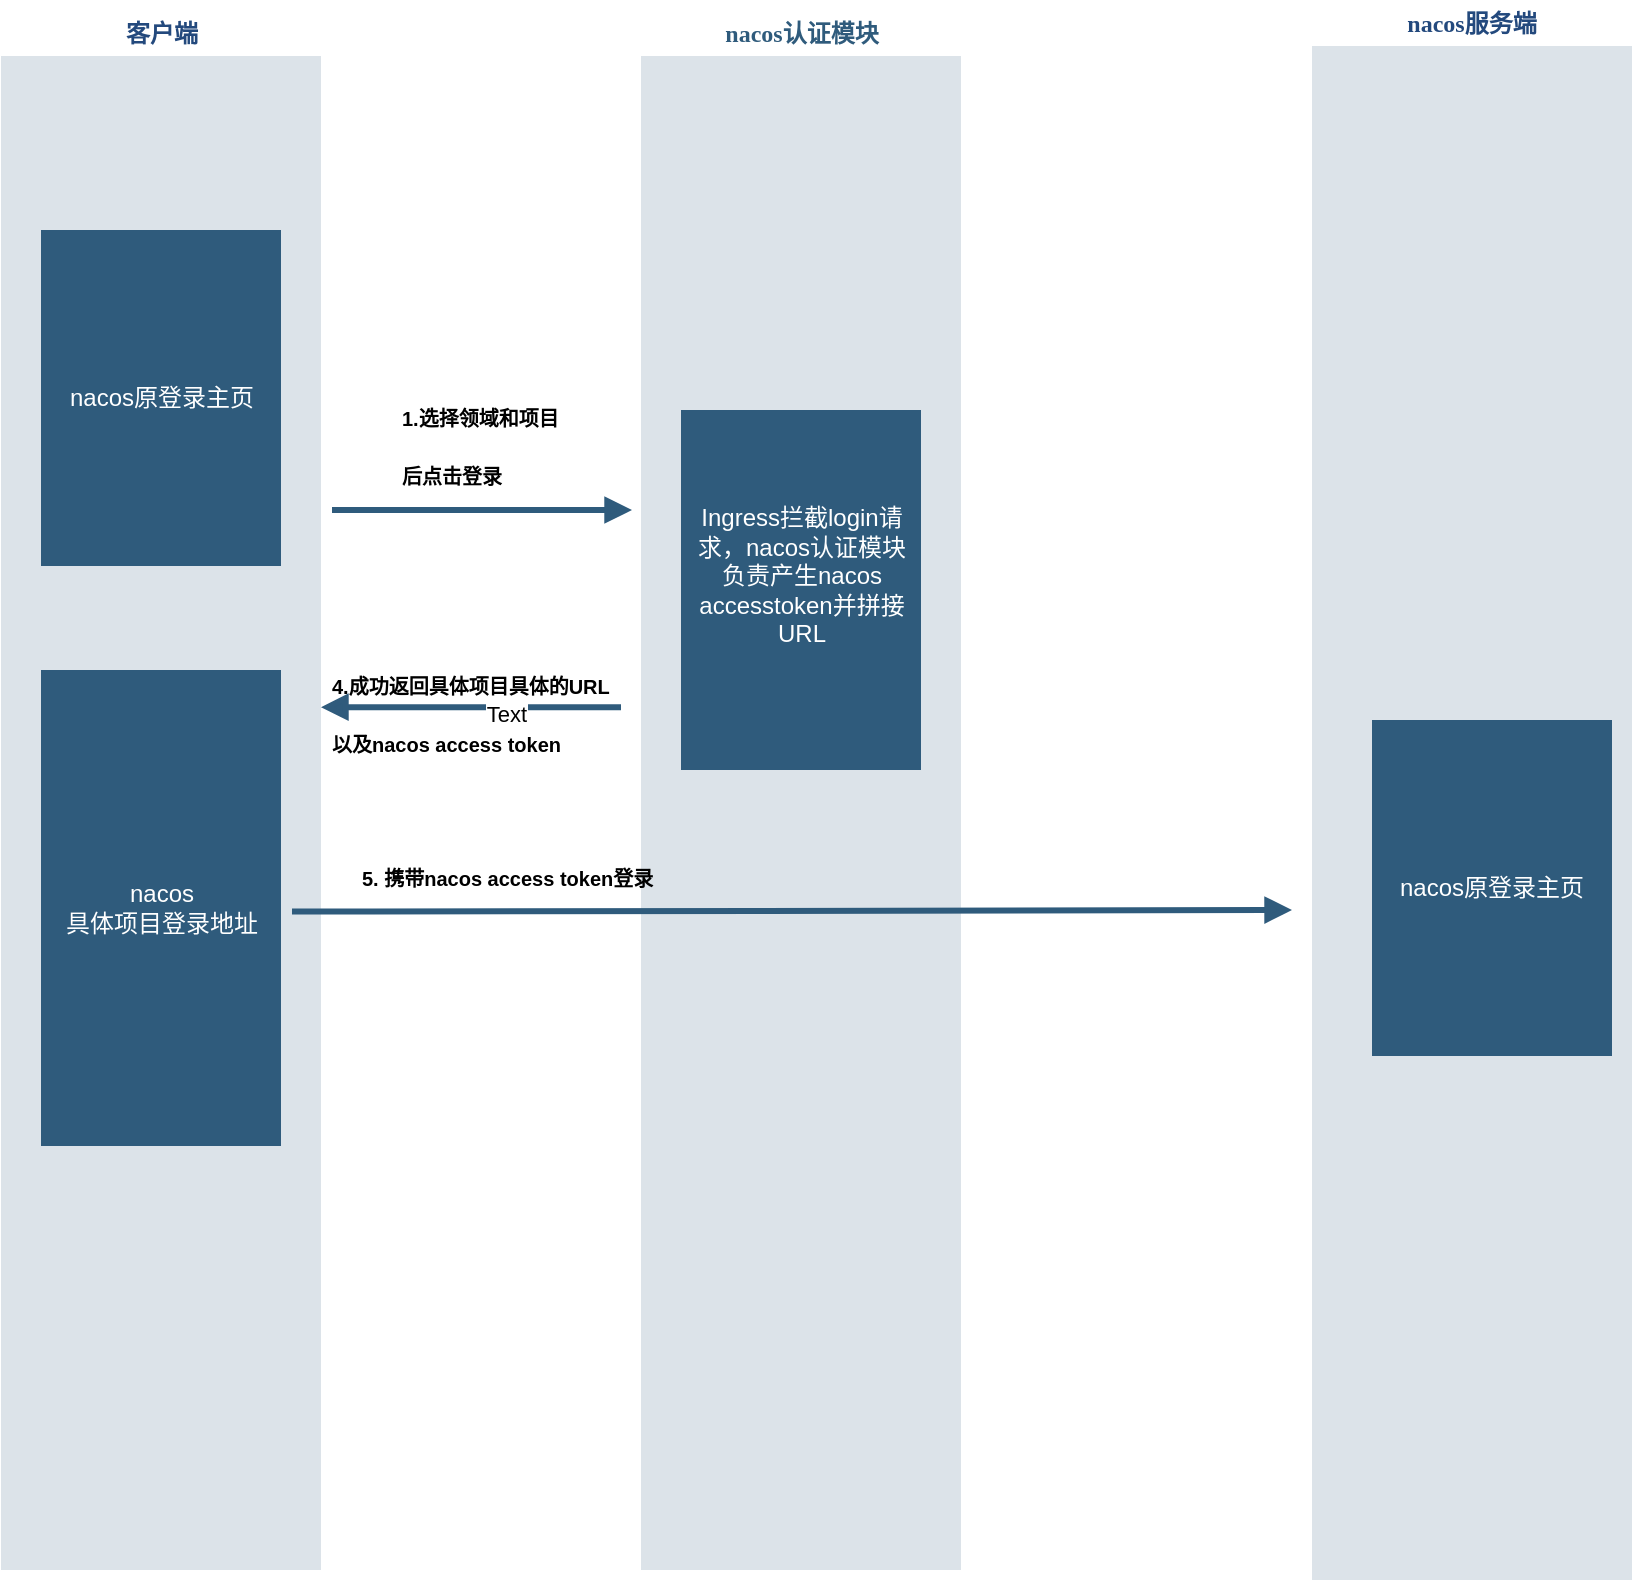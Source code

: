 <mxfile version="21.7.5" type="github">
  <diagram id="07fea595-8f29-1299-0266-81d95cde20df" name="Page-1">
    <mxGraphModel dx="1477" dy="626" grid="1" gridSize="10" guides="1" tooltips="1" connect="1" arrows="1" fold="1" page="1" pageScale="1" pageWidth="1169" pageHeight="827" background="#ffffff" math="0" shadow="0">
      <root>
        <mxCell id="0" />
        <mxCell id="1" parent="0" />
        <mxCell id="170" value="&lt;font color=&quot;#23497d&quot;&gt;客户端&lt;/font&gt;" style="swimlane;whiteSpace=wrap;fillColor=none;swimlaneFillColor=#BAC8D3;fontColor=#2F5B7C;fontFamily=Tahoma;html=1;strokeColor=none;opacity=50;" parent="1" vertex="1">
          <mxGeometry x="24.5" y="30" width="160" height="780" as="geometry">
            <mxRectangle x="20" y="20" width="80" height="23" as="alternateBounds" />
          </mxGeometry>
        </mxCell>
        <mxCell id="171" value="nacos&lt;br&gt;具体项目登录地址" style="whiteSpace=wrap;shadow=0;fontColor=#FFFFFF;fontFamily=Helvetica;fontStyle=0;html=1;fontSize=12;plain-purple;strokeColor=none;fillColor=#2f5b7c;gradientColor=none;spacing=6;verticalAlign=middle;" parent="170" vertex="1">
          <mxGeometry x="20" y="330" width="120" height="238" as="geometry" />
        </mxCell>
        <mxCell id="1JRrqhWG5aDaqvuYAceW-204" value="nacos原登录主页&lt;br&gt;" style="whiteSpace=wrap;shadow=0;fontColor=#FFFFFF;fontFamily=Helvetica;fontStyle=0;html=1;fontSize=12;plain-purple;strokeColor=none;fillColor=#2f5b7c;gradientColor=none;spacing=6;verticalAlign=middle;" vertex="1" parent="170">
          <mxGeometry x="20" y="110" width="120" height="168" as="geometry" />
        </mxCell>
        <mxCell id="187" value="nacos认证模块" style="swimlane;whiteSpace=wrap;fillColor=none;swimlaneFillColor=#BAC8D3;fontColor=#2F5B7C;fontFamily=Tahoma;html=1;strokeColor=none;opacity=50;" parent="1" vertex="1">
          <mxGeometry x="344.5" y="30" width="160" height="780" as="geometry">
            <mxRectangle x="20" y="20" width="80" height="23" as="alternateBounds" />
          </mxGeometry>
        </mxCell>
        <mxCell id="tvP8M2Ja1qccQZ0zuq23-207" value="Ingress拦截login请求，nacos认证模块负责产生nacos accesstoken并拼接URL&lt;br&gt;&amp;nbsp;" style="whiteSpace=wrap;shadow=0;fontColor=#FFFFFF;fontFamily=Helvetica;fontStyle=0;html=1;fontSize=12;plain-purple;strokeColor=none;fillColor=#2f5b7c;gradientColor=none;spacing=6;verticalAlign=middle;" parent="187" vertex="1">
          <mxGeometry x="20" y="200" width="120" height="180" as="geometry" />
        </mxCell>
        <mxCell id="JCUp2-WsoM5vCHeJatl--235" value="&lt;font color=&quot;#23497d&quot;&gt;nacos服务端&lt;/font&gt;" style="swimlane;whiteSpace=wrap;fillColor=none;swimlaneFillColor=#BAC8D3;fontColor=#2F5B7C;fontFamily=Tahoma;html=1;strokeColor=none;opacity=50;" parent="1" vertex="1">
          <mxGeometry x="680" y="25" width="160" height="790" as="geometry">
            <mxRectangle x="20" y="20" width="80" height="23" as="alternateBounds" />
          </mxGeometry>
        </mxCell>
        <mxCell id="JCUp2-WsoM5vCHeJatl--251" value="nacos原登录主页&lt;br&gt;" style="whiteSpace=wrap;shadow=0;fontColor=#FFFFFF;fontFamily=Helvetica;fontStyle=0;html=1;fontSize=12;plain-purple;strokeColor=none;fillColor=#2f5b7c;gradientColor=none;spacing=6;verticalAlign=middle;" parent="JCUp2-WsoM5vCHeJatl--235" vertex="1">
          <mxGeometry x="30" y="360" width="120" height="168" as="geometry" />
        </mxCell>
        <mxCell id="JCUp2-WsoM5vCHeJatl--245" value="&lt;h1&gt;&lt;font size=&quot;1&quot;&gt;5. 携带nacos access token登录&lt;/font&gt;&lt;/h1&gt;" style="text;html=1;strokeColor=none;fillColor=none;spacing=5;spacingTop=-20;whiteSpace=wrap;overflow=hidden;rounded=0;" parent="1" vertex="1">
          <mxGeometry x="200" y="440" width="370" height="100" as="geometry" />
        </mxCell>
        <mxCell id="tvP8M2Ja1qccQZ0zuq23-223" value="" style="edgeStyle=segmentEdgeStyle;strokeColor=#2F5B7C;strokeWidth=3;html=1;endArrow=block;endFill=1;" parent="1" edge="1">
          <mxGeometry x="140" y="148.5" width="100" height="100" as="geometry">
            <mxPoint x="170" y="480.77" as="sourcePoint" />
            <mxPoint x="670" y="480" as="targetPoint" />
            <Array as="points">
              <mxPoint x="200.5" y="481" />
            </Array>
          </mxGeometry>
        </mxCell>
        <mxCell id="tvP8M2Ja1qccQZ0zuq23-228" value="" style="edgeStyle=segmentEdgeStyle;strokeColor=#2F5B7C;strokeWidth=3;html=1;endArrow=block;endFill=1;" parent="1" edge="1">
          <mxGeometry x="140" y="148.5" width="100" height="100" as="geometry">
            <mxPoint x="190" y="280" as="sourcePoint" />
            <mxPoint x="340" y="280" as="targetPoint" />
            <Array as="points">
              <mxPoint x="190" y="280" />
            </Array>
          </mxGeometry>
        </mxCell>
        <mxCell id="tvP8M2Ja1qccQZ0zuq23-231" value="" style="edgeStyle=segmentEdgeStyle;strokeColor=#2F5B7C;strokeWidth=3;html=1;endArrow=block;endFill=1;" parent="1" source="JCUp2-WsoM5vCHeJatl--244" edge="1">
          <mxGeometry x="164.5" y="178.5" width="100" height="100" as="geometry">
            <mxPoint x="330" y="380" as="sourcePoint" />
            <mxPoint x="184.5" y="380" as="targetPoint" />
            <Array as="points" />
          </mxGeometry>
        </mxCell>
        <mxCell id="tvP8M2Ja1qccQZ0zuq23-232" value="" style="edgeStyle=segmentEdgeStyle;strokeColor=#2F5B7C;strokeWidth=3;html=1;endArrow=block;endFill=1;" parent="1" target="JCUp2-WsoM5vCHeJatl--244" edge="1">
          <mxGeometry x="164.5" y="178.5" width="100" height="100" as="geometry">
            <mxPoint x="330" y="380" as="sourcePoint" />
            <mxPoint x="184.5" y="380" as="targetPoint" />
            <Array as="points" />
          </mxGeometry>
        </mxCell>
        <mxCell id="JCUp2-WsoM5vCHeJatl--244" value="&lt;h1&gt;&lt;font size=&quot;1&quot;&gt;4.成功返回具体项目具体的URL以及nacos access token&lt;/font&gt;&lt;/h1&gt;" style="text;html=1;strokeColor=none;fillColor=none;spacing=5;spacingTop=-20;whiteSpace=wrap;overflow=hidden;rounded=0;" parent="1" vertex="1">
          <mxGeometry x="184.5" y="344" width="150" height="70" as="geometry" />
        </mxCell>
        <mxCell id="tvP8M2Ja1qccQZ0zuq23-233" value="" style="edgeStyle=segmentEdgeStyle;strokeColor=#2F5B7C;strokeWidth=3;html=1;endArrow=block;endFill=1;exitX=1;exitY=0;exitDx=0;exitDy=0;" parent="1" edge="1">
          <mxGeometry x="164.5" y="178.5" width="100" height="100" as="geometry">
            <mxPoint x="334.5" y="378.58" as="sourcePoint" />
            <mxPoint x="184.5" y="378.58" as="targetPoint" />
            <Array as="points" />
          </mxGeometry>
        </mxCell>
        <mxCell id="tvP8M2Ja1qccQZ0zuq23-235" value="Text" style="edgeLabel;html=1;align=center;verticalAlign=middle;resizable=0;points=[];" parent="tvP8M2Ja1qccQZ0zuq23-233" vertex="1" connectable="0">
          <mxGeometry relative="1" as="geometry">
            <mxPoint x="17" y="3" as="offset" />
          </mxGeometry>
        </mxCell>
        <mxCell id="tvP8M2Ja1qccQZ0zuq23-234" value="&lt;h1&gt;&lt;font size=&quot;1&quot;&gt;1.选择领域和项目后点击登录&lt;/font&gt;&lt;/h1&gt;" style="text;html=1;strokeColor=none;fillColor=none;spacing=5;spacingTop=-20;whiteSpace=wrap;overflow=hidden;rounded=0;" parent="1" vertex="1">
          <mxGeometry x="220" y="210" width="90" height="100" as="geometry" />
        </mxCell>
      </root>
    </mxGraphModel>
  </diagram>
</mxfile>
